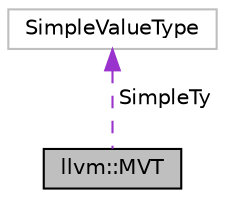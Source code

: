 digraph "llvm::MVT"
{
 // LATEX_PDF_SIZE
  bgcolor="transparent";
  edge [fontname="Helvetica",fontsize="10",labelfontname="Helvetica",labelfontsize="10"];
  node [fontname="Helvetica",fontsize="10",shape=record];
  Node1 [label="llvm::MVT",height=0.2,width=0.4,color="black", fillcolor="grey75", style="filled", fontcolor="black",tooltip="Machine Value Type."];
  Node2 -> Node1 [dir="back",color="darkorchid3",fontsize="10",style="dashed",label=" SimpleTy" ,fontname="Helvetica"];
  Node2 [label="SimpleValueType",height=0.2,width=0.4,color="grey75",tooltip=" "];
}
